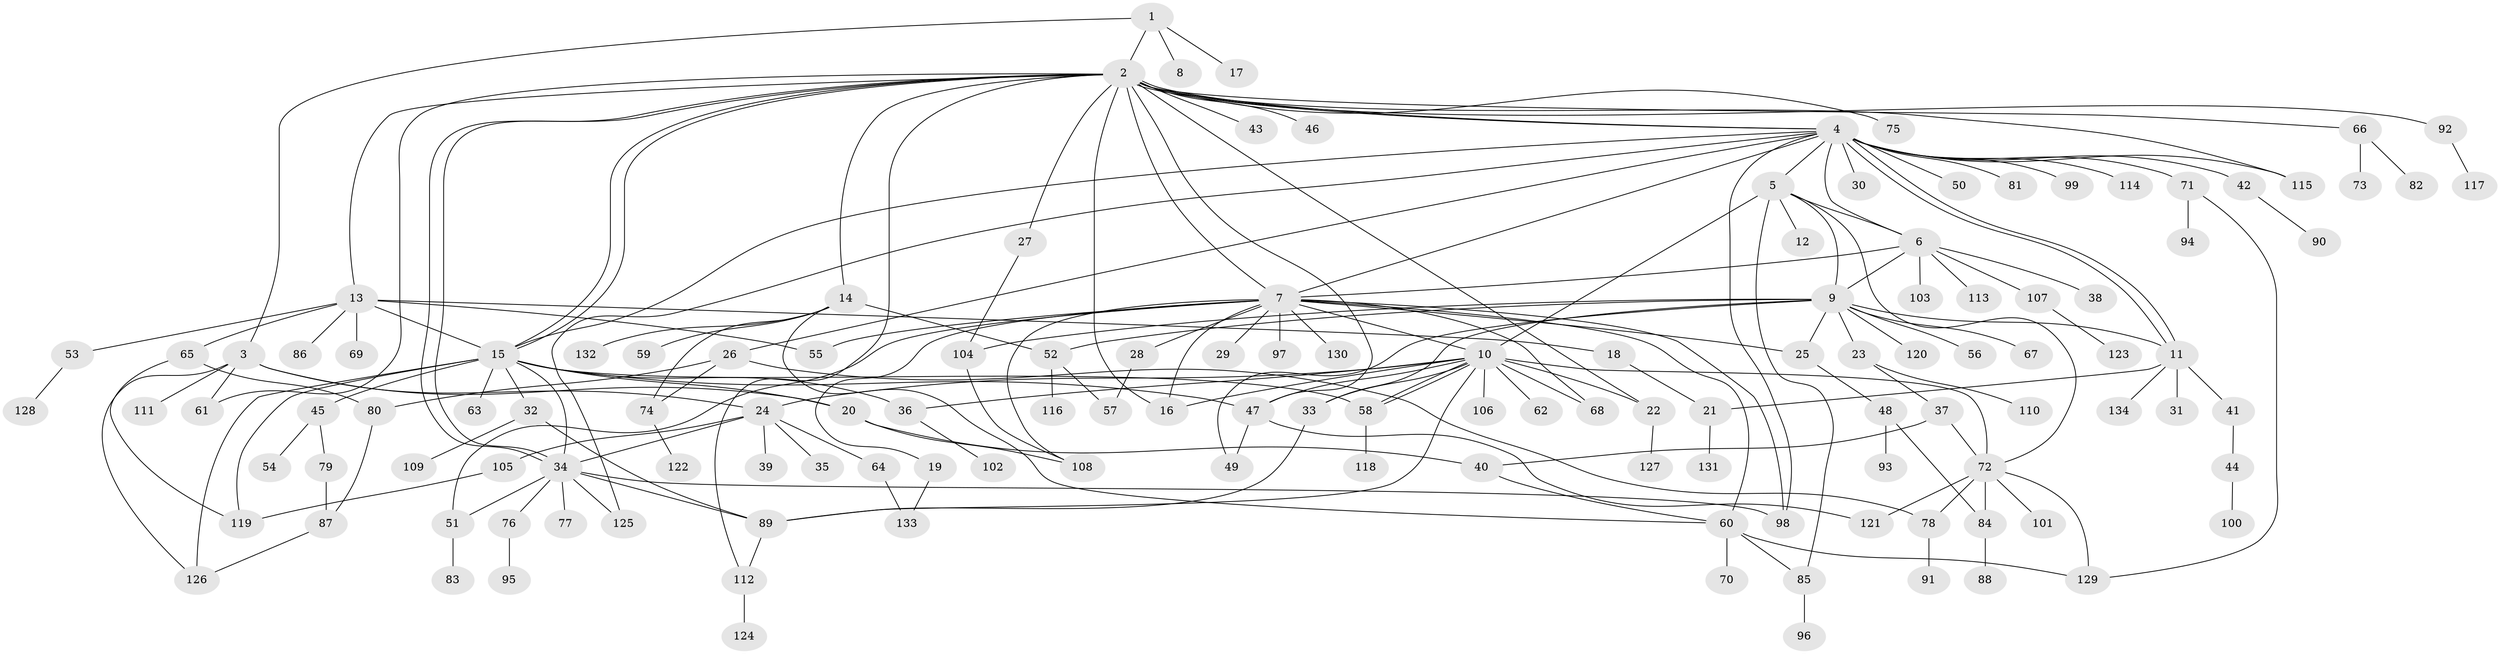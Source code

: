 // coarse degree distribution, {3: 0.0851063829787234, 1: 0.35106382978723405, 6: 0.031914893617021274, 4: 0.0851063829787234, 5: 0.0425531914893617, 2: 0.2872340425531915, 18: 0.010638297872340425, 12: 0.02127659574468085, 11: 0.010638297872340425, 7: 0.0425531914893617, 8: 0.010638297872340425, 16: 0.02127659574468085}
// Generated by graph-tools (version 1.1) at 2025/36/03/04/25 23:36:50]
// undirected, 134 vertices, 197 edges
graph export_dot {
  node [color=gray90,style=filled];
  1;
  2;
  3;
  4;
  5;
  6;
  7;
  8;
  9;
  10;
  11;
  12;
  13;
  14;
  15;
  16;
  17;
  18;
  19;
  20;
  21;
  22;
  23;
  24;
  25;
  26;
  27;
  28;
  29;
  30;
  31;
  32;
  33;
  34;
  35;
  36;
  37;
  38;
  39;
  40;
  41;
  42;
  43;
  44;
  45;
  46;
  47;
  48;
  49;
  50;
  51;
  52;
  53;
  54;
  55;
  56;
  57;
  58;
  59;
  60;
  61;
  62;
  63;
  64;
  65;
  66;
  67;
  68;
  69;
  70;
  71;
  72;
  73;
  74;
  75;
  76;
  77;
  78;
  79;
  80;
  81;
  82;
  83;
  84;
  85;
  86;
  87;
  88;
  89;
  90;
  91;
  92;
  93;
  94;
  95;
  96;
  97;
  98;
  99;
  100;
  101;
  102;
  103;
  104;
  105;
  106;
  107;
  108;
  109;
  110;
  111;
  112;
  113;
  114;
  115;
  116;
  117;
  118;
  119;
  120;
  121;
  122;
  123;
  124;
  125;
  126;
  127;
  128;
  129;
  130;
  131;
  132;
  133;
  134;
  1 -- 2;
  1 -- 3;
  1 -- 8;
  1 -- 17;
  2 -- 4;
  2 -- 4;
  2 -- 7;
  2 -- 13;
  2 -- 14;
  2 -- 15;
  2 -- 15;
  2 -- 16;
  2 -- 22;
  2 -- 27;
  2 -- 34;
  2 -- 34;
  2 -- 43;
  2 -- 46;
  2 -- 47;
  2 -- 61;
  2 -- 66;
  2 -- 75;
  2 -- 92;
  2 -- 112;
  2 -- 115;
  3 -- 20;
  3 -- 24;
  3 -- 61;
  3 -- 111;
  3 -- 126;
  4 -- 5;
  4 -- 6;
  4 -- 7;
  4 -- 11;
  4 -- 11;
  4 -- 15;
  4 -- 26;
  4 -- 30;
  4 -- 42;
  4 -- 50;
  4 -- 71;
  4 -- 81;
  4 -- 98;
  4 -- 99;
  4 -- 114;
  4 -- 115;
  4 -- 125;
  5 -- 6;
  5 -- 9;
  5 -- 10;
  5 -- 12;
  5 -- 72;
  5 -- 85;
  6 -- 7;
  6 -- 9;
  6 -- 38;
  6 -- 103;
  6 -- 107;
  6 -- 113;
  7 -- 10;
  7 -- 16;
  7 -- 19;
  7 -- 25;
  7 -- 28;
  7 -- 29;
  7 -- 51;
  7 -- 55;
  7 -- 60;
  7 -- 68;
  7 -- 97;
  7 -- 98;
  7 -- 108;
  7 -- 130;
  9 -- 11;
  9 -- 23;
  9 -- 25;
  9 -- 33;
  9 -- 49;
  9 -- 52;
  9 -- 56;
  9 -- 67;
  9 -- 104;
  9 -- 120;
  10 -- 16;
  10 -- 22;
  10 -- 24;
  10 -- 33;
  10 -- 36;
  10 -- 47;
  10 -- 58;
  10 -- 58;
  10 -- 62;
  10 -- 68;
  10 -- 72;
  10 -- 89;
  10 -- 106;
  11 -- 21;
  11 -- 31;
  11 -- 41;
  11 -- 134;
  13 -- 15;
  13 -- 18;
  13 -- 53;
  13 -- 55;
  13 -- 65;
  13 -- 69;
  13 -- 86;
  14 -- 52;
  14 -- 59;
  14 -- 60;
  14 -- 74;
  14 -- 132;
  15 -- 20;
  15 -- 32;
  15 -- 34;
  15 -- 36;
  15 -- 45;
  15 -- 47;
  15 -- 58;
  15 -- 63;
  15 -- 119;
  15 -- 126;
  18 -- 21;
  19 -- 133;
  20 -- 40;
  20 -- 108;
  21 -- 131;
  22 -- 127;
  23 -- 37;
  23 -- 110;
  24 -- 34;
  24 -- 35;
  24 -- 39;
  24 -- 64;
  24 -- 105;
  25 -- 48;
  26 -- 74;
  26 -- 78;
  26 -- 80;
  27 -- 104;
  28 -- 57;
  32 -- 89;
  32 -- 109;
  33 -- 89;
  34 -- 51;
  34 -- 76;
  34 -- 77;
  34 -- 89;
  34 -- 98;
  34 -- 125;
  36 -- 102;
  37 -- 40;
  37 -- 72;
  40 -- 60;
  41 -- 44;
  42 -- 90;
  44 -- 100;
  45 -- 54;
  45 -- 79;
  47 -- 49;
  47 -- 121;
  48 -- 84;
  48 -- 93;
  51 -- 83;
  52 -- 57;
  52 -- 116;
  53 -- 128;
  58 -- 118;
  60 -- 70;
  60 -- 85;
  60 -- 129;
  64 -- 133;
  65 -- 80;
  65 -- 119;
  66 -- 73;
  66 -- 82;
  71 -- 94;
  71 -- 129;
  72 -- 78;
  72 -- 84;
  72 -- 101;
  72 -- 121;
  72 -- 129;
  74 -- 122;
  76 -- 95;
  78 -- 91;
  79 -- 87;
  80 -- 87;
  84 -- 88;
  85 -- 96;
  87 -- 126;
  89 -- 112;
  92 -- 117;
  104 -- 108;
  105 -- 119;
  107 -- 123;
  112 -- 124;
}
